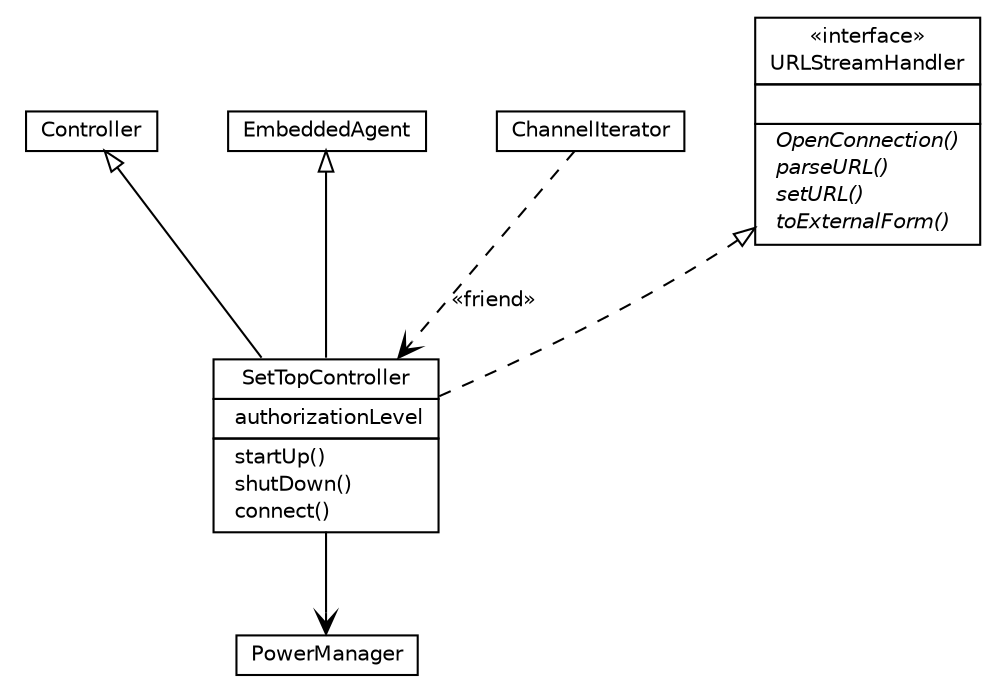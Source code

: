 #!/usr/local/bin/dot
#
# Class diagram 
# Generated by UMLGraph version R5_7_0-10-g786d98 (http://www.umlgraph.org/)
#

digraph G {
graph [fontnames="svg"]
edge [fontname="Helvetica",fontsize=10,labelfontname="Helvetica",labelfontsize=10,color="black"];
node [fontname="Helvetica",fontcolor="black",fontsize=10,shape=plaintext];
nodesep=0.25;
ranksep=0.5;
// Controller
c5 [label=<<table title="Controller" border="0" cellborder="1" cellspacing="0" cellpadding="2" port="p"><tr><td><table border="0" cellspacing="0" cellpadding="1"><tr><td align="center" balign="center"> Controller </td></tr></table></td></tr></table>>];
// EmbeddedAgent
c6 [label=<<table title="EmbeddedAgent" border="0" cellborder="1" cellspacing="0" cellpadding="2" port="p"><tr><td><table border="0" cellspacing="0" cellpadding="1"><tr><td align="center" balign="center"> EmbeddedAgent </td></tr></table></td></tr></table>>];
// PowerManager
c7 [label=<<table title="PowerManager" border="0" cellborder="1" cellspacing="0" cellpadding="2" port="p"><tr><td><table border="0" cellspacing="0" cellpadding="1"><tr><td align="center" balign="center"> PowerManager </td></tr></table></td></tr></table>>];
// SetTopController
c8 [label=<<table title="SetTopController" border="0" cellborder="1" cellspacing="0" cellpadding="2" port="p"><tr><td><table border="0" cellspacing="0" cellpadding="1"><tr><td align="center" balign="center"> SetTopController </td></tr></table></td></tr><tr><td><table border="0" cellspacing="0" cellpadding="1"><tr><td align="left" balign="left">  authorizationLevel </td></tr></table></td></tr><tr><td><table border="0" cellspacing="0" cellpadding="1"><tr><td align="left" balign="left">  startUp() </td></tr><tr><td align="left" balign="left">  shutDown() </td></tr><tr><td align="left" balign="left">  connect() </td></tr></table></td></tr></table>>];
// ChannelIterator
c9 [label=<<table title="ChannelIterator" border="0" cellborder="1" cellspacing="0" cellpadding="2" port="p"><tr><td><table border="0" cellspacing="0" cellpadding="1"><tr><td align="center" balign="center"> ChannelIterator </td></tr></table></td></tr></table>>];
// URLStreamHandler
c10 [label=<<table title="URLStreamHandler" border="0" cellborder="1" cellspacing="0" cellpadding="2" port="p"><tr><td><table border="0" cellspacing="0" cellpadding="1"><tr><td align="center" balign="center"> &#171;interface&#187; </td></tr><tr><td align="center" balign="center"> URLStreamHandler </td></tr></table></td></tr><tr><td><table border="0" cellspacing="0" cellpadding="1"><tr><td align="left" balign="left">  </td></tr></table></td></tr><tr><td><table border="0" cellspacing="0" cellpadding="1"><tr><td align="left" balign="left"><i>  OpenConnection() </i></td></tr><tr><td align="left" balign="left"><i>  parseURL() </i></td></tr><tr><td align="left" balign="left"><i>  setURL() </i></td></tr><tr><td align="left" balign="left"><i>  toExternalForm() </i></td></tr></table></td></tr></table>>];
// SetTopController extends Controller
c5:p -> c8:p [arrowtail=empty,dir=back,weight=10];
// SetTopController extends EmbeddedAgent
c6:p -> c8:p [arrowtail=empty,dir=back,weight=10];
// SetTopController implements URLStreamHandler
c10:p -> c8:p [arrowtail=empty,style=dashed,dir=back,weight=9];
// SetTopController navassoc PowerManager
c8:p -> c7:p [arrowhead=open,weight=1];
// ChannelIterator depend SetTopController
c9:p -> c8:p [arrowhead=open,style=dashed,weight=0,label="&#171;friend&#187;"];
}

